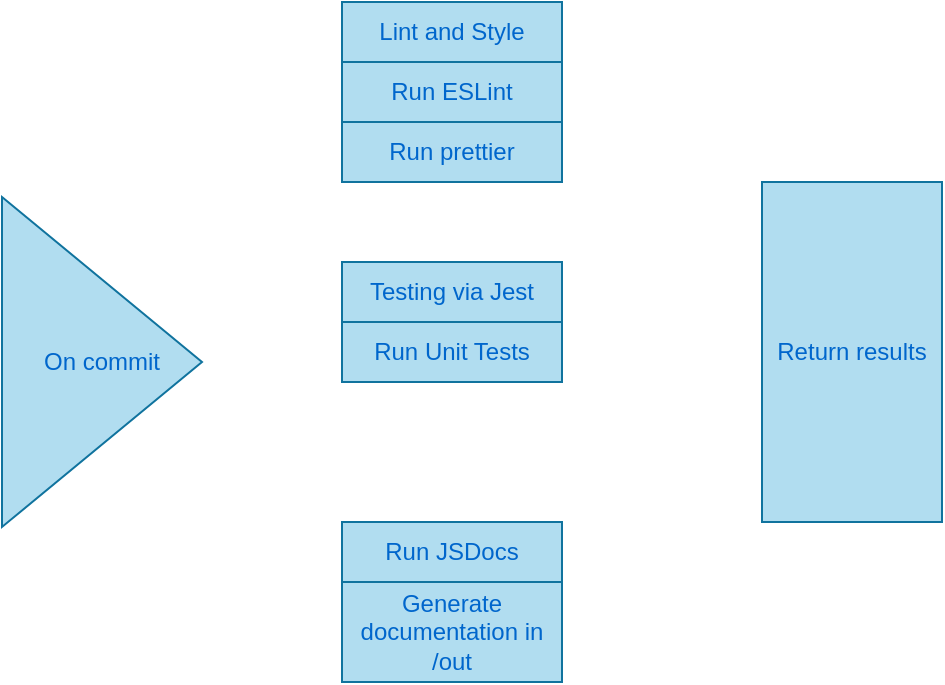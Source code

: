 <mxfile>
    <diagram id="a9Mkz-dV84Q27N3oYx9X" name="Page-1">
        <mxGraphModel dx="890" dy="724" grid="1" gridSize="10" guides="1" tooltips="1" connect="1" arrows="1" fold="1" page="1" pageScale="1" pageWidth="850" pageHeight="1100" background="#ffffff" math="0" shadow="0">
            <root>
                <mxCell id="0"/>
                <mxCell id="1" parent="0"/>
                <mxCell id="3" value="&lt;font color=&quot;#0066cc&quot;&gt;Testing via Jest&lt;/font&gt;" style="rounded=0;whiteSpace=wrap;html=1;fillColor=#b1ddf0;strokeColor=#10739e;" vertex="1" parent="1">
                    <mxGeometry x="280" y="255" width="110" height="30" as="geometry"/>
                </mxCell>
                <mxCell id="5" value="&lt;font color=&quot;#0066cc&quot;&gt;On commit&lt;/font&gt;" style="triangle;whiteSpace=wrap;html=1;fillColor=#b1ddf0;strokeColor=#10739e;" vertex="1" parent="1">
                    <mxGeometry x="110" y="222.5" width="100" height="165" as="geometry"/>
                </mxCell>
                <mxCell id="7" value="&lt;font color=&quot;#0066cc&quot;&gt;Run Unit Tests&lt;/font&gt;" style="rounded=0;whiteSpace=wrap;html=1;fillColor=#b1ddf0;strokeColor=#10739e;" vertex="1" parent="1">
                    <mxGeometry x="280" y="285" width="110" height="30" as="geometry"/>
                </mxCell>
                <mxCell id="9" value="&lt;font color=&quot;#0066cc&quot;&gt;Run JSDocs&lt;/font&gt;" style="rounded=0;whiteSpace=wrap;html=1;fillColor=#b1ddf0;strokeColor=#10739e;" vertex="1" parent="1">
                    <mxGeometry x="280" y="385" width="110" height="30" as="geometry"/>
                </mxCell>
                <mxCell id="10" value="&lt;font color=&quot;#0066cc&quot;&gt;Generate documentation in /out&lt;/font&gt;" style="rounded=0;whiteSpace=wrap;html=1;fillColor=#b1ddf0;strokeColor=#10739e;" vertex="1" parent="1">
                    <mxGeometry x="280" y="415" width="110" height="50" as="geometry"/>
                </mxCell>
                <mxCell id="12" value="&lt;font color=&quot;#0066cc&quot;&gt;Lint and Style&lt;/font&gt;" style="rounded=0;whiteSpace=wrap;html=1;fillColor=#b1ddf0;strokeColor=#10739e;" vertex="1" parent="1">
                    <mxGeometry x="280" y="125" width="110" height="30" as="geometry"/>
                </mxCell>
                <mxCell id="13" value="&lt;font color=&quot;#0066cc&quot;&gt;Run ESLint&lt;/font&gt;" style="rounded=0;whiteSpace=wrap;html=1;fillColor=#b1ddf0;strokeColor=#10739e;" vertex="1" parent="1">
                    <mxGeometry x="280" y="155" width="110" height="30" as="geometry"/>
                </mxCell>
                <mxCell id="14" value="&lt;font color=&quot;#0066cc&quot;&gt;Run prettier&lt;/font&gt;" style="rounded=0;whiteSpace=wrap;html=1;fillColor=#b1ddf0;strokeColor=#10739e;" vertex="1" parent="1">
                    <mxGeometry x="280" y="185" width="110" height="30" as="geometry"/>
                </mxCell>
                <mxCell id="15" value="&lt;font color=&quot;#0066cc&quot;&gt;Return results&lt;/font&gt;" style="rounded=0;whiteSpace=wrap;html=1;fillColor=#b1ddf0;strokeColor=#10739e;" vertex="1" parent="1">
                    <mxGeometry x="490" y="215" width="90" height="170" as="geometry"/>
                </mxCell>
            </root>
        </mxGraphModel>
    </diagram>
</mxfile>